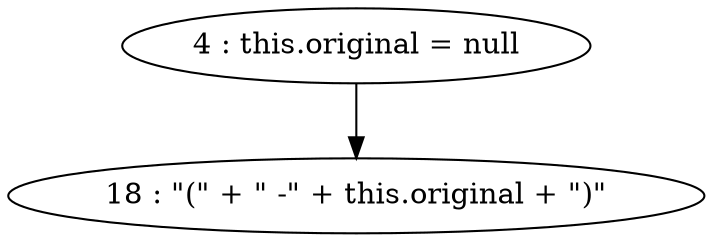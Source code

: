 digraph G {
"4 : this.original = null"
"4 : this.original = null" -> "18 : \"(\" + \" -\" + this.original + \")\""
"18 : \"(\" + \" -\" + this.original + \")\""
}